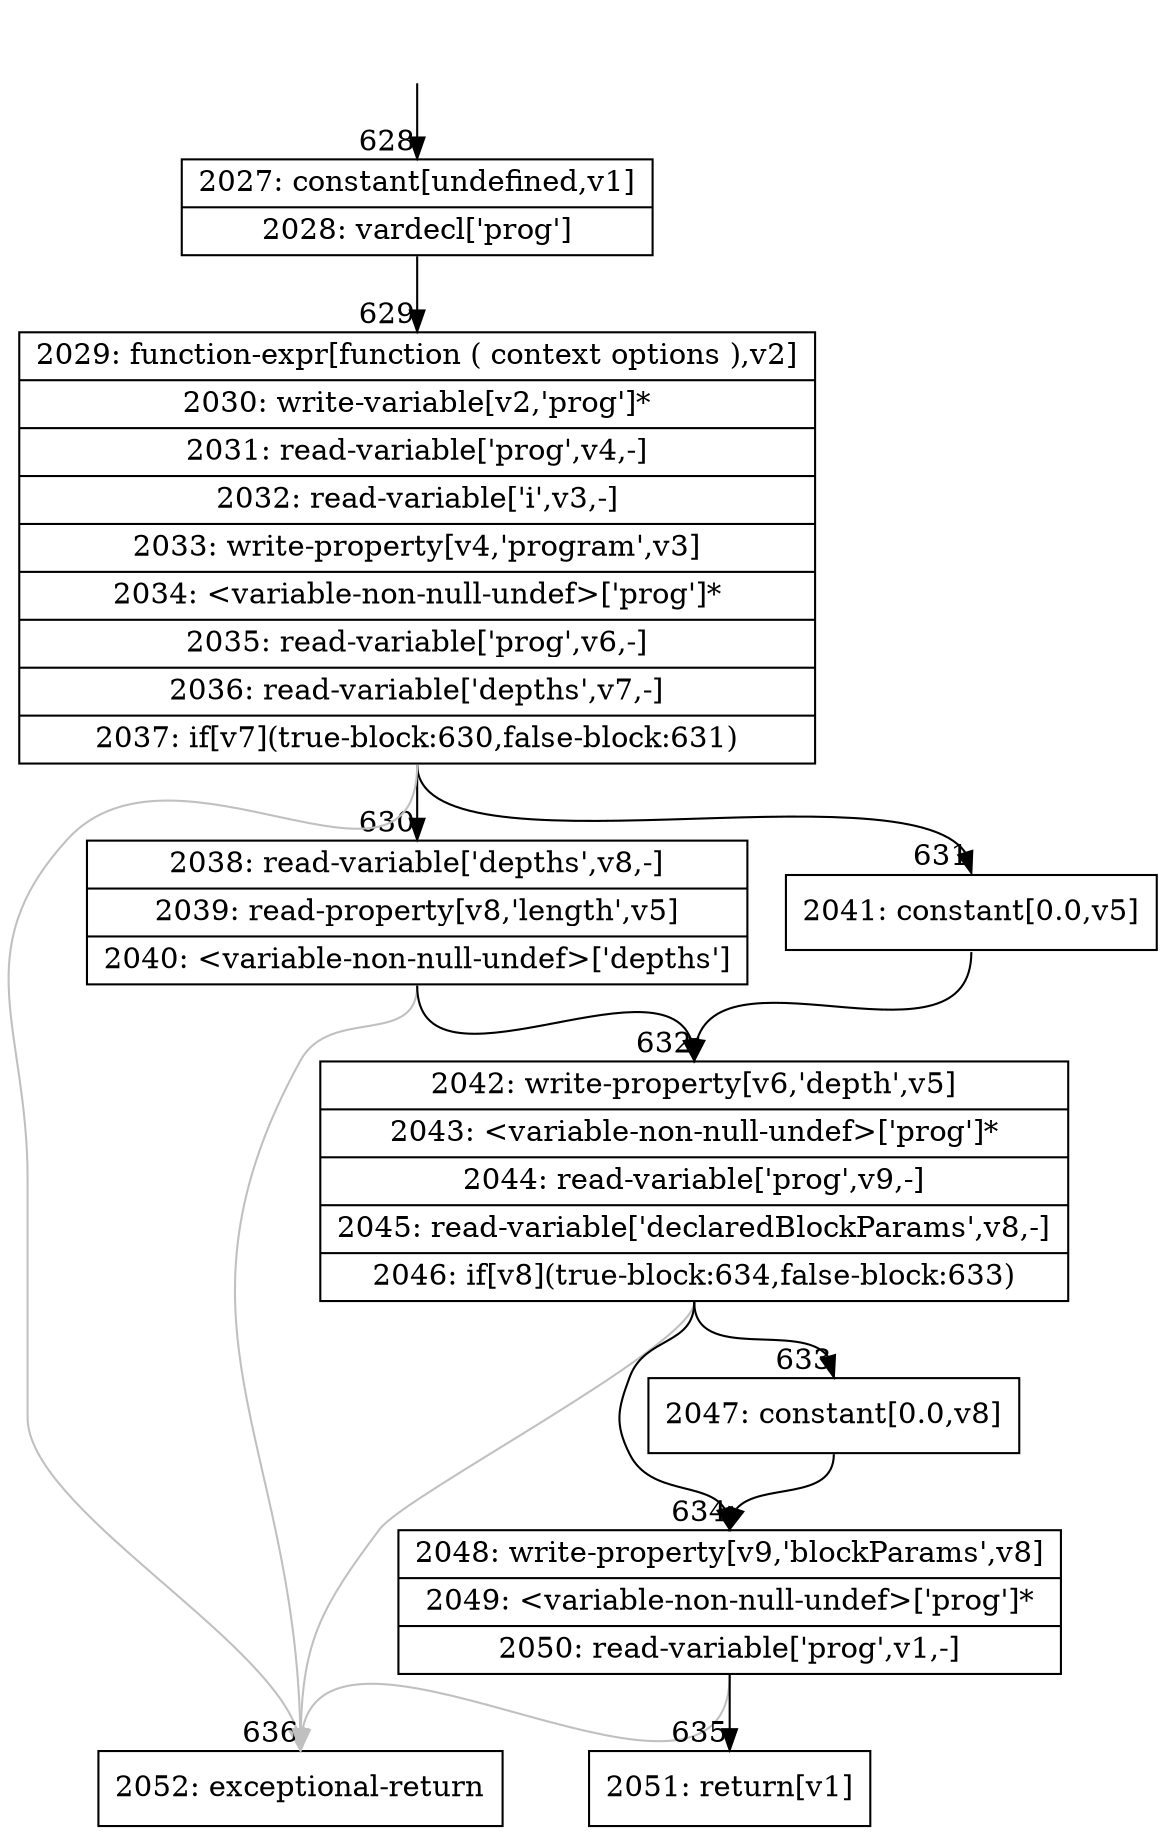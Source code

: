 digraph {
rankdir="TD"
BB_entry51[shape=none,label=""];
BB_entry51 -> BB628 [tailport=s, headport=n, headlabel="    628"]
BB628 [shape=record label="{2027: constant[undefined,v1]|2028: vardecl['prog']}" ] 
BB628 -> BB629 [tailport=s, headport=n, headlabel="      629"]
BB629 [shape=record label="{2029: function-expr[function ( context options ),v2]|2030: write-variable[v2,'prog']*|2031: read-variable['prog',v4,-]|2032: read-variable['i',v3,-]|2033: write-property[v4,'program',v3]|2034: \<variable-non-null-undef\>['prog']*|2035: read-variable['prog',v6,-]|2036: read-variable['depths',v7,-]|2037: if[v7](true-block:630,false-block:631)}" ] 
BB629 -> BB630 [tailport=s, headport=n, headlabel="      630"]
BB629 -> BB631 [tailport=s, headport=n, headlabel="      631"]
BB629 -> BB636 [tailport=s, headport=n, color=gray, headlabel="      636"]
BB630 [shape=record label="{2038: read-variable['depths',v8,-]|2039: read-property[v8,'length',v5]|2040: \<variable-non-null-undef\>['depths']}" ] 
BB630 -> BB632 [tailport=s, headport=n, headlabel="      632"]
BB630 -> BB636 [tailport=s, headport=n, color=gray]
BB631 [shape=record label="{2041: constant[0.0,v5]}" ] 
BB631 -> BB632 [tailport=s, headport=n]
BB632 [shape=record label="{2042: write-property[v6,'depth',v5]|2043: \<variable-non-null-undef\>['prog']*|2044: read-variable['prog',v9,-]|2045: read-variable['declaredBlockParams',v8,-]|2046: if[v8](true-block:634,false-block:633)}" ] 
BB632 -> BB634 [tailport=s, headport=n, headlabel="      634"]
BB632 -> BB633 [tailport=s, headport=n, headlabel="      633"]
BB632 -> BB636 [tailport=s, headport=n, color=gray]
BB633 [shape=record label="{2047: constant[0.0,v8]}" ] 
BB633 -> BB634 [tailport=s, headport=n]
BB634 [shape=record label="{2048: write-property[v9,'blockParams',v8]|2049: \<variable-non-null-undef\>['prog']*|2050: read-variable['prog',v1,-]}" ] 
BB634 -> BB635 [tailport=s, headport=n, headlabel="      635"]
BB634 -> BB636 [tailport=s, headport=n, color=gray]
BB635 [shape=record label="{2051: return[v1]}" ] 
BB636 [shape=record label="{2052: exceptional-return}" ] 
//#$~ 637
}

